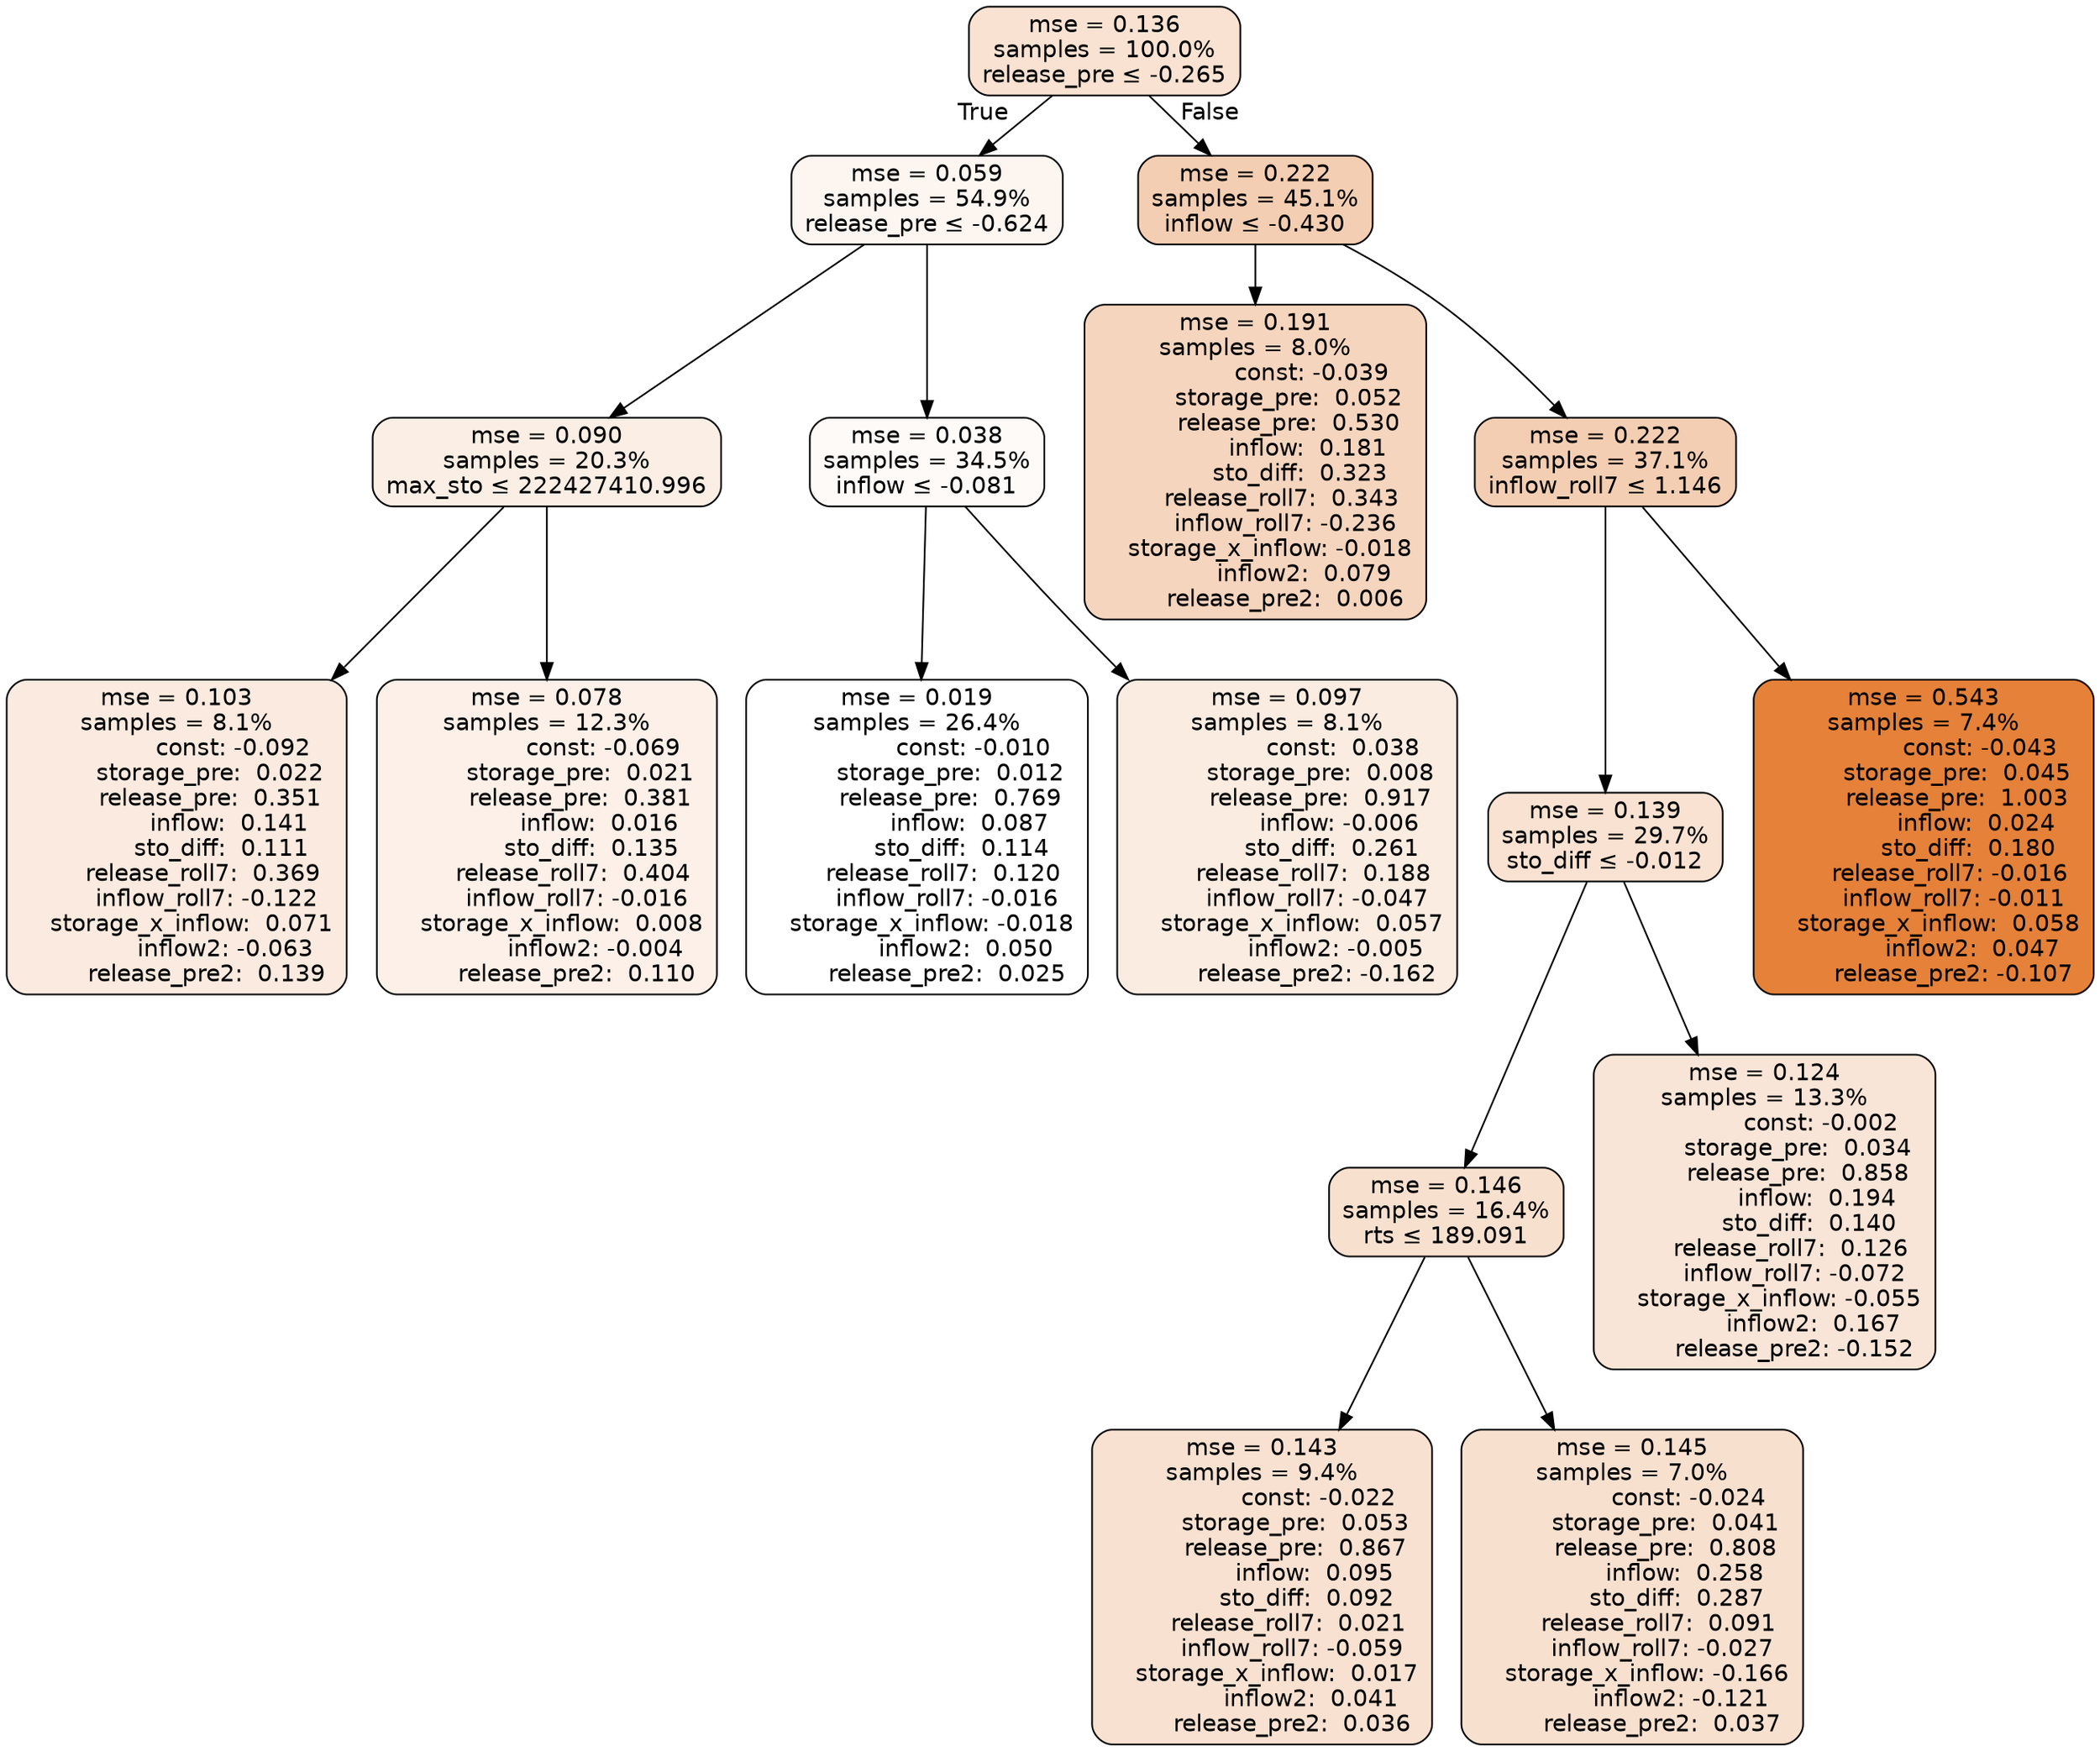 digraph tree {
bgcolor="transparent"
node [shape=rectangle, style="filled, rounded", color="black", fontname=helvetica] ;
edge [fontname=helvetica] ;
	"0" [label="mse = 0.136
samples = 100.0%
release_pre &le; -0.265", fillcolor="#f9e2d2"]
	"1" [label="mse = 0.059
samples = 54.9%
release_pre &le; -0.624", fillcolor="#fdf5f0"]
	"2" [label="mse = 0.090
samples = 20.3%
max_sto &le; 222427410.996", fillcolor="#fbeee4"]
	"3" [label="mse = 0.103
samples = 8.1%
               const: -0.092
         storage_pre:  0.022
         release_pre:  0.351
              inflow:  0.141
            sto_diff:  0.111
       release_roll7:  0.369
        inflow_roll7: -0.122
    storage_x_inflow:  0.071
             inflow2: -0.063
        release_pre2:  0.139", fillcolor="#faeadf"]
	"4" [label="mse = 0.078
samples = 12.3%
               const: -0.069
         storage_pre:  0.021
         release_pre:  0.381
              inflow:  0.016
            sto_diff:  0.135
       release_roll7:  0.404
        inflow_roll7: -0.016
    storage_x_inflow:  0.008
             inflow2: -0.004
        release_pre2:  0.110", fillcolor="#fcf0e8"]
	"5" [label="mse = 0.038
samples = 34.5%
inflow &le; -0.081", fillcolor="#fefaf7"]
	"6" [label="mse = 0.019
samples = 26.4%
               const: -0.010
         storage_pre:  0.012
         release_pre:  0.769
              inflow:  0.087
            sto_diff:  0.114
       release_roll7:  0.120
        inflow_roll7: -0.016
    storage_x_inflow: -0.018
             inflow2:  0.050
        release_pre2:  0.025", fillcolor="#ffffff"]
	"7" [label="mse = 0.097
samples = 8.1%
               const:  0.038
         storage_pre:  0.008
         release_pre:  0.917
              inflow: -0.006
            sto_diff:  0.261
       release_roll7:  0.188
        inflow_roll7: -0.047
    storage_x_inflow:  0.057
             inflow2: -0.005
        release_pre2: -0.162", fillcolor="#fbece1"]
	"8" [label="mse = 0.222
samples = 45.1%
inflow &le; -0.430", fillcolor="#f4ceb2"]
	"9" [label="mse = 0.191
samples = 8.0%
               const: -0.039
         storage_pre:  0.052
         release_pre:  0.530
              inflow:  0.181
            sto_diff:  0.323
       release_roll7:  0.343
        inflow_roll7: -0.236
    storage_x_inflow: -0.018
             inflow2:  0.079
        release_pre2:  0.006", fillcolor="#f6d5be"]
	"10" [label="mse = 0.222
samples = 37.1%
inflow_roll7 &le; 1.146", fillcolor="#f4ceb2"]
	"11" [label="mse = 0.139
samples = 29.7%
sto_diff &le; -0.012", fillcolor="#f9e2d1"]
	"12" [label="mse = 0.146
samples = 16.4%
rts &le; 189.091", fillcolor="#f8e0cf"]
	"13" [label="mse = 0.143
samples = 9.4%
               const: -0.022
         storage_pre:  0.053
         release_pre:  0.867
              inflow:  0.095
            sto_diff:  0.092
       release_roll7:  0.021
        inflow_roll7: -0.059
    storage_x_inflow:  0.017
             inflow2:  0.041
        release_pre2:  0.036", fillcolor="#f8e1d0"]
	"14" [label="mse = 0.145
samples = 7.0%
               const: -0.024
         storage_pre:  0.041
         release_pre:  0.808
              inflow:  0.258
            sto_diff:  0.287
       release_roll7:  0.091
        inflow_roll7: -0.027
    storage_x_inflow: -0.166
             inflow2: -0.121
        release_pre2:  0.037", fillcolor="#f8e0cf"]
	"15" [label="mse = 0.124
samples = 13.3%
               const: -0.002
         storage_pre:  0.034
         release_pre:  0.858
              inflow:  0.194
            sto_diff:  0.140
       release_roll7:  0.126
        inflow_roll7: -0.072
    storage_x_inflow: -0.055
             inflow2:  0.167
        release_pre2: -0.152", fillcolor="#f9e5d7"]
	"16" [label="mse = 0.543
samples = 7.4%
               const: -0.043
         storage_pre:  0.045
         release_pre:  1.003
              inflow:  0.024
            sto_diff:  0.180
       release_roll7: -0.016
        inflow_roll7: -0.011
    storage_x_inflow:  0.058
             inflow2:  0.047
        release_pre2: -0.107", fillcolor="#e58139"]

	"0" -> "1" [labeldistance=2.5, labelangle=45, headlabel="True"]
	"1" -> "2"
	"2" -> "3"
	"2" -> "4"
	"1" -> "5"
	"5" -> "6"
	"5" -> "7"
	"0" -> "8" [labeldistance=2.5, labelangle=-45, headlabel="False"]
	"8" -> "9"
	"8" -> "10"
	"10" -> "11"
	"11" -> "12"
	"12" -> "13"
	"12" -> "14"
	"11" -> "15"
	"10" -> "16"
}
